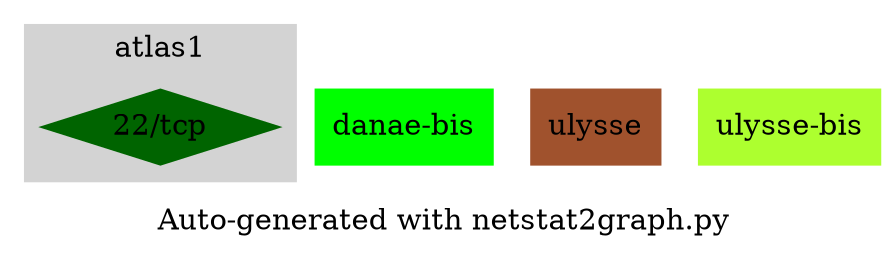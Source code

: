 digraph "" {
	graph [bb="0,0,362.5,114",
		label="Auto-generated with netstat2graph.py",
		lheight=0.21,
		lp="181.25,11.5",
		lwidth=2.97
	];
	node [label="\N"];
	subgraph clusteratlas1 {
		graph [bb="8,31,118,106",
			color=lightgrey,
			label=atlas1,
			lheight=0.21,
			lp="63,94.5",
			lwidth=0.44,
			style=filled
		];
		"atlas1/22/tcp"		 [color=darkgreen,
			height=0.5,
			label="22/tcp",
			pos="63,57",
			rankdir=LR,
			shape=diamond,
			style=filled,
			width=1.3021];
	}
	"danae-bis"	 [color=green,
		height=0.5,
		label="danae-bis",
		pos="163,57",
		shape=box,
		style=filled,
		width=0.98611];
	ulysse	 [color=sienna,
		height=0.5,
		label=ulysse,
		pos="244,57",
		shape=box,
		style=filled,
		width=0.75];
	"ulysse-bis"	 [color=greenyellow,
		height=0.5,
		label="ulysse-bis",
		pos="326,57",
		shape=box,
		style=filled,
		width=1.0139];
}
